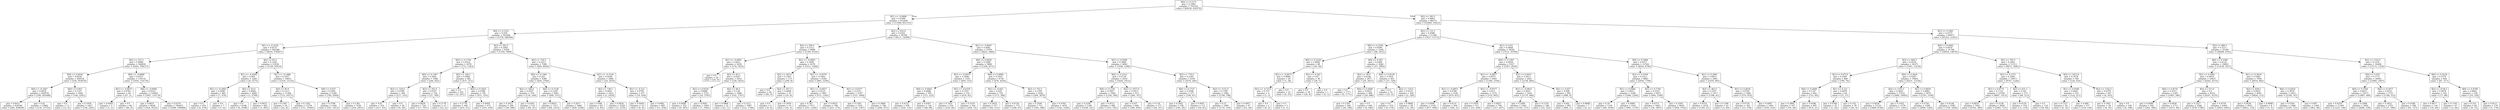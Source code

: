 digraph Tree {
node [shape=box] ;
0 [label="X[0] <= 0.2171\ngini = 0.1669\nsamples = 701016\nvalue = [64438, 636578]"] ;
1 [label="X[1] <= -0.0898\ngini = 0.0368\nsamples = 612644\nvalue = [11489, 601155]"] ;
0 -> 1 [labeldistance=2.5, labelangle=45, headlabel="True"] ;
2 [label="X[0] <= 0.1221\ngini = 0.018\nsamples = 591944\nvalue = [5378, 586566]"] ;
1 -> 2 ;
3 [label="X[1] <= -0.2254\ngini = 0.0137\nsamples = 582586\nvalue = [4019, 578567]"] ;
2 -> 3 ;
4 [label="X[2] <= 215.5\ngini = 0.0089\nsamples = 560650\nvalue = [2493, 558157]"] ;
3 -> 4 ;
5 [label="X[0] <= 0.0026\ngini = 0.0024\nsamples = 444518\nvalue = [539, 443979]"] ;
4 -> 5 ;
6 [label="X[0] <= -0.1647\ngini = 0.0018\nsamples = 442078\nvalue = [390, 441688]"] ;
5 -> 6 ;
7 [label="gini = 0.0012\nsamples = 429196\nvalue = [260, 428936]"] ;
6 -> 7 ;
8 [label="gini = 0.02\nsamples = 12882\nvalue = [130, 12752]"] ;
6 -> 8 ;
9 [label="X[0] <= 0.003\ngini = 0.1147\nsamples = 2440\nvalue = [149, 2291]"] ;
5 -> 9 ;
10 [label="gini = 0.0\nsamples = 13\nvalue = [13, 0]"] ;
9 -> 10 ;
11 [label="gini = 0.1058\nsamples = 2427\nvalue = [136, 2291]"] ;
9 -> 11 ;
12 [label="X[0] <= -0.8688\ngini = 0.0331\nsamples = 116132\nvalue = [1954, 114178]"] ;
4 -> 12 ;
13 [label="X[1] <= -0.9675\ngini = 0.0783\nsamples = 49\nvalue = [47, 2]"] ;
12 -> 13 ;
14 [label="gini = 0.4444\nsamples = 3\nvalue = [1, 2]"] ;
13 -> 14 ;
15 [label="gini = 0.0\nsamples = 46\nvalue = [46, 0]"] ;
13 -> 15 ;
16 [label="X[0] <= -0.6946\ngini = 0.0323\nsamples = 116083\nvalue = [1907, 114176]"] ;
12 -> 16 ;
17 [label="gini = 0.0831\nsamples = 9628\nvalue = [418, 9210]"] ;
16 -> 17 ;
18 [label="gini = 0.0276\nsamples = 106455\nvalue = [1489, 104966]"] ;
16 -> 18 ;
19 [label="X[2] <= 83.5\ngini = 0.1295\nsamples = 21936\nvalue = [1526, 20410]"] ;
3 -> 19 ;
20 [label="X[1] <= -0.2049\ngini = 0.003\nsamples = 5283\nvalue = [8, 5275]"] ;
19 -> 20 ;
21 [label="X[1] <= -0.2065\ngini = 0.0286\nsamples = 483\nvalue = [7, 476]"] ;
20 -> 21 ;
22 [label="gini = 0.0\nsamples = 476\nvalue = [0, 476]"] ;
21 -> 22 ;
23 [label="gini = 0.0\nsamples = 7\nvalue = [7, 0]"] ;
21 -> 23 ;
24 [label="X[2] <= 63.0\ngini = 0.0004\nsamples = 4800\nvalue = [1, 4799]"] ;
20 -> 24 ;
25 [label="gini = 0.0\nsamples = 4198\nvalue = [0, 4198]"] ;
24 -> 25 ;
26 [label="gini = 0.0033\nsamples = 602\nvalue = [1, 601]"] ;
24 -> 26 ;
27 [label="X[1] <= -0.1486\ngini = 0.1657\nsamples = 16653\nvalue = [1518, 15135]"] ;
19 -> 27 ;
28 [label="X[2] <= 85.0\ngini = 0.1213\nsamples = 11304\nvalue = [733, 10571]"] ;
27 -> 28 ;
29 [label="gini = 0.3367\nsamples = 28\nvalue = [22, 6]"] ;
28 -> 29 ;
30 [label="gini = 0.1182\nsamples = 11276\nvalue = [711, 10565]"] ;
28 -> 30 ;
31 [label="X[0] <= 0.037\ngini = 0.2504\nsamples = 5349\nvalue = [785, 4564]"] ;
27 -> 31 ;
32 [label="gini = 0.3796\nsamples = 2164\nvalue = [551, 1613]"] ;
31 -> 32 ;
33 [label="gini = 0.1361\nsamples = 3185\nvalue = [234, 2951]"] ;
31 -> 33 ;
34 [label="X[2] <= 363.5\ngini = 0.2483\nsamples = 9358\nvalue = [1359, 7999]"] ;
2 -> 34 ;
35 [label="X[0] <= 0.1744\ngini = 0.4514\nsamples = 2078\nvalue = [715, 1363]"] ;
34 -> 35 ;
36 [label="X[0] <= 0.1287\ngini = 0.3461\nsamples = 1096\nvalue = [244, 852]"] ;
35 -> 36 ;
37 [label="X[2] <= 334.0\ngini = 0.4789\nsamples = 360\nvalue = [217, 143]"] ;
36 -> 37 ;
38 [label="gini = 0.42\nsamples = 310\nvalue = [217, 93]"] ;
37 -> 38 ;
39 [label="gini = 0.0\nsamples = 50\nvalue = [0, 50]"] ;
37 -> 39 ;
40 [label="X[2] <= 355.5\ngini = 0.0707\nsamples = 736\nvalue = [27, 709]"] ;
36 -> 40 ;
41 [label="gini = 0.0459\nsamples = 724\nvalue = [17, 707]"] ;
40 -> 41 ;
42 [label="gini = 0.2778\nsamples = 12\nvalue = [10, 2]"] ;
40 -> 42 ;
43 [label="X[2] <= 164.5\ngini = 0.4992\nsamples = 982\nvalue = [471, 511]"] ;
35 -> 43 ;
44 [label="gini = 0.0\nsamples = 201\nvalue = [0, 201]"] ;
43 -> 44 ;
45 [label="X[0] <= 0.1825\ngini = 0.4788\nsamples = 781\nvalue = [471, 310]"] ;
43 -> 45 ;
46 [label="gini = 0.2778\nsamples = 306\nvalue = [255, 51]"] ;
45 -> 46 ;
47 [label="gini = 0.4959\nsamples = 475\nvalue = [216, 259]"] ;
45 -> 47 ;
48 [label="X[2] <= 718.5\ngini = 0.1613\nsamples = 7280\nvalue = [644, 6636]"] ;
34 -> 48 ;
49 [label="X[0] <= 0.1306\ngini = 0.243\nsamples = 4380\nvalue = [620, 3760]"] ;
48 -> 49 ;
50 [label="X[2] <= 546.0\ngini = 0.4507\nsamples = 379\nvalue = [130, 249]"] ;
49 -> 50 ;
51 [label="gini = 0.2612\nsamples = 246\nvalue = [38, 208]"] ;
50 -> 51 ;
52 [label="gini = 0.4265\nsamples = 133\nvalue = [92, 41]"] ;
50 -> 52 ;
53 [label="X[0] <= 0.1538\ngini = 0.2149\nsamples = 4001\nvalue = [490, 3511]"] ;
49 -> 53 ;
54 [label="gini = 0.0925\nsamples = 1317\nvalue = [64, 1253]"] ;
53 -> 54 ;
55 [label="gini = 0.2671\nsamples = 2684\nvalue = [426, 2258]"] ;
53 -> 55 ;
56 [label="X[1] <= -0.1224\ngini = 0.0164\nsamples = 2900\nvalue = [24, 2876]"] ;
48 -> 56 ;
57 [label="X[2] <= 738.5\ngini = 0.0041\nsamples = 2423\nvalue = [5, 2418]"] ;
56 -> 57 ;
58 [label="gini = 0.046\nsamples = 85\nvalue = [2, 83]"] ;
57 -> 58 ;
59 [label="gini = 0.0026\nsamples = 2338\nvalue = [3, 2335]"] ;
57 -> 59 ;
60 [label="X[1] <= -0.121\ngini = 0.0765\nsamples = 477\nvalue = [19, 458]"] ;
56 -> 60 ;
61 [label="gini = 0.4444\nsamples = 12\nvalue = [8, 4]"] ;
60 -> 61 ;
62 [label="gini = 0.0462\nsamples = 465\nvalue = [11, 454]"] ;
60 -> 62 ;
63 [label="X[2] <= 610.0\ngini = 0.4161\nsamples = 20700\nvalue = [6111, 14589]"] ;
1 -> 63 ;
64 [label="X[2] <= 209.5\ngini = 0.2112\nsamples = 9909\nvalue = [1189, 8720]"] ;
63 -> 64 ;
65 [label="X[1] <= -0.0891\ngini = 0.0612\nsamples = 5630\nvalue = [178, 5452]"] ;
64 -> 65 ;
66 [label="gini = 0.0\nsamples = 20\nvalue = [20, 0]"] ;
65 -> 66 ;
67 [label="X[2] <= 83.5\ngini = 0.0547\nsamples = 5610\nvalue = [158, 5452]"] ;
65 -> 67 ;
68 [label="X[1] <= 0.0529\ngini = 0.0086\nsamples = 3721\nvalue = [16, 3705]"] ;
67 -> 68 ;
69 [label="gini = 0.0498\nsamples = 352\nvalue = [9, 343]"] ;
68 -> 69 ;
70 [label="gini = 0.0041\nsamples = 3369\nvalue = [7, 3362]"] ;
68 -> 70 ;
71 [label="X[2] <= 84.5\ngini = 0.139\nsamples = 1889\nvalue = [142, 1747]"] ;
67 -> 71 ;
72 [label="gini = 0.0868\nsamples = 22\nvalue = [21, 1]"] ;
71 -> 72 ;
73 [label="gini = 0.1212\nsamples = 1867\nvalue = [121, 1746]"] ;
71 -> 73 ;
74 [label="X[1] <= -0.0893\ngini = 0.3609\nsamples = 4279\nvalue = [1011, 3268]"] ;
64 -> 74 ;
75 [label="X[2] <= 285.0\ngini = 0.1443\nsamples = 115\nvalue = [106, 9]"] ;
74 -> 75 ;
76 [label="gini = 0.0\nsamples = 90\nvalue = [90, 0]"] ;
75 -> 76 ;
77 [label="X[2] <= 457.5\ngini = 0.4608\nsamples = 25\nvalue = [16, 9]"] ;
75 -> 77 ;
78 [label="gini = 0.0\nsamples = 6\nvalue = [0, 6]"] ;
77 -> 78 ;
79 [label="gini = 0.2659\nsamples = 19\nvalue = [16, 3]"] ;
77 -> 79 ;
80 [label="X[1] <= -0.0379\ngini = 0.3402\nsamples = 4164\nvalue = [905, 3259]"] ;
74 -> 80 ;
81 [label="X[1] <= -0.0457\ngini = 0.4125\nsamples = 1967\nvalue = [572, 1395]"] ;
80 -> 81 ;
82 [label="gini = 0.347\nsamples = 1571\nvalue = [351, 1220]"] ;
81 -> 82 ;
83 [label="gini = 0.4933\nsamples = 396\nvalue = [221, 175]"] ;
81 -> 83 ;
84 [label="X[1] <= 0.0377\ngini = 0.2572\nsamples = 2197\nvalue = [333, 1864]"] ;
80 -> 84 ;
85 [label="gini = 0.1583\nsamples = 1431\nvalue = [124, 1307]"] ;
84 -> 85 ;
86 [label="gini = 0.3968\nsamples = 766\nvalue = [209, 557]"] ;
84 -> 86 ;
87 [label="X[1] <= -0.0047\ngini = 0.4961\nsamples = 10791\nvalue = [4922, 5869]"] ;
63 -> 87 ;
88 [label="X[0] <= 0.0659\ngini = 0.3489\nsamples = 5899\nvalue = [1328, 4571]"] ;
87 -> 88 ;
89 [label="X[1] <= -0.0433\ngini = 0.3946\nsamples = 1165\nvalue = [850, 315]"] ;
88 -> 89 ;
90 [label="X[0] <= 0.0443\ngini = 0.4686\nsamples = 595\nvalue = [372, 223]"] ;
89 -> 90 ;
91 [label="gini = 0.4152\nsamples = 459\nvalue = [324, 135]"] ;
90 -> 91 ;
92 [label="gini = 0.4567\nsamples = 136\nvalue = [48, 88]"] ;
90 -> 92 ;
93 [label="X[1] <= -0.0379\ngini = 0.2707\nsamples = 570\nvalue = [478, 92]"] ;
89 -> 93 ;
94 [label="gini = 0.1451\nsamples = 254\nvalue = [234, 20]"] ;
93 -> 94 ;
95 [label="gini = 0.3519\nsamples = 316\nvalue = [244, 72]"] ;
93 -> 95 ;
96 [label="X[0] <= 0.0984\ngini = 0.1816\nsamples = 4734\nvalue = [478, 4256]"] ;
88 -> 96 ;
97 [label="X[1] <= -0.043\ngini = 0.429\nsamples = 552\nvalue = [172, 380]"] ;
96 -> 97 ;
98 [label="gini = 0.2819\nsamples = 377\nvalue = [64, 313]"] ;
97 -> 98 ;
99 [label="gini = 0.4726\nsamples = 175\nvalue = [108, 67]"] ;
97 -> 99 ;
100 [label="X[2] <= 752.5\ngini = 0.1356\nsamples = 4182\nvalue = [306, 3876]"] ;
96 -> 100 ;
101 [label="gini = 0.3546\nsamples = 712\nvalue = [164, 548]"] ;
100 -> 101 ;
102 [label="gini = 0.0785\nsamples = 3470\nvalue = [142, 3328]"] ;
100 -> 102 ;
103 [label="X[1] <= 0.0596\ngini = 0.3899\nsamples = 4892\nvalue = [3594, 1298]"] ;
87 -> 103 ;
104 [label="X[0] <= 0.1512\ngini = 0.4734\nsamples = 2633\nvalue = [1620, 1013]"] ;
103 -> 104 ;
105 [label="X[0] <= 0.1191\ngini = 0.3007\nsamples = 1660\nvalue = [1354, 306]"] ;
104 -> 105 ;
106 [label="gini = 0.2104\nsamples = 1180\nvalue = [1039, 141]"] ;
105 -> 106 ;
107 [label="gini = 0.4512\nsamples = 480\nvalue = [315, 165]"] ;
105 -> 107 ;
108 [label="X[2] <= 1077.0\ngini = 0.3973\nsamples = 973\nvalue = [266, 707]"] ;
104 -> 108 ;
109 [label="gini = 0.457\nsamples = 696\nvalue = [246, 450]"] ;
108 -> 109 ;
110 [label="gini = 0.134\nsamples = 277\nvalue = [20, 257]"] ;
108 -> 110 ;
111 [label="X[2] <= 774.0\ngini = 0.2205\nsamples = 2259\nvalue = [1974, 285]"] ;
103 -> 111 ;
112 [label="X[0] <= 0.1727\ngini = 0.4309\nsamples = 277\nvalue = [190, 87]"] ;
111 -> 112 ;
113 [label="gini = 0.2642\nsamples = 166\nvalue = [140, 26]"] ;
112 -> 113 ;
114 [label="gini = 0.4951\nsamples = 111\nvalue = [50, 61]"] ;
112 -> 114 ;
115 [label="X[2] <= 1151.0\ngini = 0.1798\nsamples = 1982\nvalue = [1784, 198]"] ;
111 -> 115 ;
116 [label="gini = 0.15\nsamples = 1885\nvalue = [1731, 154]"] ;
115 -> 116 ;
117 [label="gini = 0.4957\nsamples = 97\nvalue = [53, 44]"] ;
115 -> 117 ;
118 [label="X[2] <= 393.5\ngini = 0.4803\nsamples = 88372\nvalue = [52949, 35423]"] ;
0 -> 118 [labeldistance=2.5, labelangle=-45, headlabel="False"] ;
119 [label="X[2] <= 131.5\ngini = 0.4588\nsamples = 21399\nvalue = [7627, 13772]"] ;
118 -> 119 ;
120 [label="X[0] <= 0.2544\ngini = 0.0599\nsamples = 3108\nvalue = [96, 3012]"] ;
119 -> 120 ;
121 [label="X[0] <= 0.2326\ngini = 0.4892\nsamples = 68\nvalue = [39, 29]"] ;
120 -> 121 ;
122 [label="X[1] <= -0.6673\ngini = 0.0666\nsamples = 29\nvalue = [1, 28]"] ;
121 -> 122 ;
123 [label="X[1] <= -0.7315\ngini = 0.375\nsamples = 4\nvalue = [1, 3]"] ;
122 -> 123 ;
124 [label="gini = 0.0\nsamples = 2\nvalue = [0, 2]"] ;
123 -> 124 ;
125 [label="gini = 0.5\nsamples = 2\nvalue = [1, 1]"] ;
123 -> 125 ;
126 [label="gini = 0.0\nsamples = 25\nvalue = [0, 25]"] ;
122 -> 126 ;
127 [label="X[1] <= 0.342\ngini = 0.05\nsamples = 39\nvalue = [38, 1]"] ;
121 -> 127 ;
128 [label="gini = 0.0\nsamples = 38\nvalue = [38, 0]"] ;
127 -> 128 ;
129 [label="gini = 0.0\nsamples = 1\nvalue = [0, 1]"] ;
127 -> 129 ;
130 [label="X[0] <= 0.583\ngini = 0.0368\nsamples = 3040\nvalue = [57, 2983]"] ;
120 -> 130 ;
131 [label="X[2] <= 58.0\ngini = 0.0148\nsamples = 2677\nvalue = [20, 2657]"] ;
130 -> 131 ;
132 [label="gini = 0.0\nsamples = 1771\nvalue = [0, 1771]"] ;
131 -> 132 ;
133 [label="X[0] <= 0.4499\ngini = 0.0432\nsamples = 906\nvalue = [20, 886]"] ;
131 -> 133 ;
134 [label="gini = 0.1391\nsamples = 266\nvalue = [20, 246]"] ;
133 -> 134 ;
135 [label="gini = 0.0\nsamples = 640\nvalue = [0, 640]"] ;
133 -> 135 ;
136 [label="X[0] <= 0.6129\ngini = 0.1831\nsamples = 363\nvalue = [37, 326]"] ;
130 -> 136 ;
137 [label="gini = 0.0\nsamples = 35\nvalue = [35, 0]"] ;
136 -> 137 ;
138 [label="X[2] <= 114.0\ngini = 0.0121\nsamples = 328\nvalue = [2, 326]"] ;
136 -> 138 ;
139 [label="gini = 0.0\nsamples = 270\nvalue = [0, 270]"] ;
138 -> 139 ;
140 [label="gini = 0.0666\nsamples = 58\nvalue = [2, 56]"] ;
138 -> 140 ;
141 [label="X[1] <= 0.03\ngini = 0.4844\nsamples = 18291\nvalue = [7531, 10760]"] ;
119 -> 141 ;
142 [label="X[0] <= 0.3387\ngini = 0.4638\nsamples = 5527\nvalue = [3507, 2020]"] ;
141 -> 142 ;
143 [label="X[1] <= -0.0857\ngini = 0.4975\nsamples = 2905\nvalue = [1349, 1556]"] ;
142 -> 143 ;
144 [label="X[1] <= -0.0953\ngini = 0.4798\nsamples = 1630\nvalue = [979, 651]"] ;
143 -> 144 ;
145 [label="gini = 0.4998\nsamples = 1326\nvalue = [677, 649]"] ;
144 -> 145 ;
146 [label="gini = 0.0131\nsamples = 304\nvalue = [302, 2]"] ;
144 -> 146 ;
147 [label="X[1] <= -0.0577\ngini = 0.412\nsamples = 1275\nvalue = [370, 905]"] ;
143 -> 147 ;
148 [label="gini = 0.1859\nsamples = 511\nvalue = [53, 458]"] ;
147 -> 148 ;
149 [label="gini = 0.4855\nsamples = 764\nvalue = [317, 447]"] ;
147 -> 149 ;
150 [label="X[1] <= 0.0031\ngini = 0.2913\nsamples = 2622\nvalue = [2158, 464]"] ;
142 -> 150 ;
151 [label="X[1] <= -0.0833\ngini = 0.4051\nsamples = 1630\nvalue = [1170, 460]"] ;
150 -> 151 ;
152 [label="gini = 0.1909\nsamples = 1282\nvalue = [1145, 137]"] ;
151 -> 152 ;
153 [label="gini = 0.1334\nsamples = 348\nvalue = [25, 323]"] ;
151 -> 153 ;
154 [label="X[1] <= 0.027\ngini = 0.008\nsamples = 992\nvalue = [988, 4]"] ;
150 -> 154 ;
155 [label="gini = 0.002\nsamples = 985\nvalue = [984, 1]"] ;
154 -> 155 ;
156 [label="gini = 0.4898\nsamples = 7\nvalue = [4, 3]"] ;
154 -> 156 ;
157 [label="X[0] <= 0.5466\ngini = 0.4317\nsamples = 12764\nvalue = [4024, 8740]"] ;
141 -> 157 ;
158 [label="X[1] <= 0.1059\ngini = 0.3313\nsamples = 9803\nvalue = [2054, 7749]"] ;
157 -> 158 ;
159 [label="X[1] <= 0.0484\ngini = 0.4431\nsamples = 3290\nvalue = [1090, 2200]"] ;
158 -> 159 ;
160 [label="gini = 0.16\nsamples = 1129\nvalue = [99, 1030]"] ;
159 -> 160 ;
161 [label="gini = 0.4966\nsamples = 2161\nvalue = [991, 1170]"] ;
159 -> 161 ;
162 [label="X[1] <= 0.1749\ngini = 0.2522\nsamples = 6513\nvalue = [964, 5549]"] ;
158 -> 162 ;
163 [label="gini = 0.0375\nsamples = 1883\nvalue = [36, 1847]"] ;
162 -> 163 ;
164 [label="gini = 0.3205\nsamples = 4630\nvalue = [928, 3702]"] ;
162 -> 164 ;
165 [label="X[1] <= 0.2861\ngini = 0.4453\nsamples = 2961\nvalue = [1970, 991]"] ;
157 -> 165 ;
166 [label="X[2] <= 362.5\ngini = 0.1037\nsamples = 1477\nvalue = [1396, 81]"] ;
165 -> 166 ;
167 [label="gini = 0.0555\nsamples = 1434\nvalue = [1393, 41]"] ;
166 -> 167 ;
168 [label="gini = 0.1298\nsamples = 43\nvalue = [3, 40]"] ;
166 -> 168 ;
169 [label="X[1] <= 0.4034\ngini = 0.4744\nsamples = 1484\nvalue = [574, 910]"] ;
165 -> 169 ;
170 [label="gini = 0.0734\nsamples = 393\nvalue = [15, 378]"] ;
169 -> 170 ;
171 [label="gini = 0.4997\nsamples = 1091\nvalue = [559, 532]"] ;
169 -> 171 ;
172 [label="X[1] <= 0.1681\ngini = 0.4375\nsamples = 66973\nvalue = [45322, 21651]"] ;
118 -> 172 ;
173 [label="X[0] <= 0.4092\ngini = 0.4979\nsamples = 31784\nvalue = [16914, 14870]"] ;
172 -> 173 ;
174 [label="X[2] <= 408.5\ngini = 0.4534\nsamples = 20271\nvalue = [7041, 13230]"] ;
173 -> 174 ;
175 [label="X[1] <= 0.0723\ngini = 0.1601\nsamples = 866\nvalue = [790, 76]"] ;
174 -> 175 ;
176 [label="X[0] <= 0.2609\ngini = 0.1147\nsamples = 802\nvalue = [753, 49]"] ;
175 -> 176 ;
177 [label="gini = 0.3864\nsamples = 107\nvalue = [79, 28]"] ;
176 -> 177 ;
178 [label="gini = 0.0586\nsamples = 695\nvalue = [674, 21]"] ;
176 -> 178 ;
179 [label="X[1] <= 0.121\ngini = 0.4878\nsamples = 64\nvalue = [37, 27]"] ;
175 -> 179 ;
180 [label="gini = 0.0768\nsamples = 25\nvalue = [1, 24]"] ;
179 -> 180 ;
181 [label="gini = 0.142\nsamples = 39\nvalue = [36, 3]"] ;
179 -> 181 ;
182 [label="X[0] <= 0.3424\ngini = 0.4367\nsamples = 19405\nvalue = [6251, 13154]"] ;
174 -> 182 ;
183 [label="X[2] <= 1103.5\ngini = 0.3825\nsamples = 13531\nvalue = [3486, 10045]"] ;
182 -> 183 ;
184 [label="gini = 0.4036\nsamples = 12153\nvalue = [3409, 8744]"] ;
183 -> 184 ;
185 [label="gini = 0.1055\nsamples = 1378\nvalue = [77, 1301]"] ;
183 -> 185 ;
186 [label="X[1] <= 0.0659\ngini = 0.4983\nsamples = 5874\nvalue = [2765, 3109]"] ;
182 -> 186 ;
187 [label="gini = 0.4758\nsamples = 3289\nvalue = [2006, 1283]"] ;
186 -> 187 ;
188 [label="gini = 0.4148\nsamples = 2585\nvalue = [759, 1826]"] ;
186 -> 188 ;
189 [label="X[2] <= 793.5\ngini = 0.2443\nsamples = 11513\nvalue = [9873, 1640]"] ;
173 -> 189 ;
190 [label="X[1] <= 0.1571\ngini = 0.1985\nsamples = 10973\nvalue = [9747, 1226]"] ;
189 -> 190 ;
191 [label="X[1] <= 0.0774\ngini = 0.1714\nsamples = 10700\nvalue = [9687, 1013]"] ;
190 -> 191 ;
192 [label="gini = 0.0816\nsamples = 7042\nvalue = [6742, 300]"] ;
191 -> 192 ;
193 [label="gini = 0.3138\nsamples = 3658\nvalue = [2945, 713]"] ;
191 -> 193 ;
194 [label="X[2] <= 631.5\ngini = 0.343\nsamples = 273\nvalue = [60, 213]"] ;
190 -> 194 ;
195 [label="gini = 0.0129\nsamples = 154\nvalue = [1, 153]"] ;
194 -> 195 ;
196 [label="gini = 0.5\nsamples = 119\nvalue = [59, 60]"] ;
194 -> 196 ;
197 [label="X[2] <= 1013.0\ngini = 0.3578\nsamples = 540\nvalue = [126, 414]"] ;
189 -> 197 ;
198 [label="X[1] <= 0.0506\ngini = 0.4643\nsamples = 333\nvalue = [122, 211]"] ;
197 -> 198 ;
199 [label="gini = 0.1327\nsamples = 56\nvalue = [4, 52]"] ;
198 -> 199 ;
200 [label="gini = 0.489\nsamples = 277\nvalue = [118, 159]"] ;
198 -> 200 ;
201 [label="X[2] <= 1142.5\ngini = 0.0379\nsamples = 207\nvalue = [4, 203]"] ;
197 -> 201 ;
202 [label="gini = 0.1841\nsamples = 39\nvalue = [4, 35]"] ;
201 -> 202 ;
203 [label="gini = 0.0\nsamples = 168\nvalue = [0, 168]"] ;
201 -> 203 ;
204 [label="X[2] <= 880.5\ngini = 0.3111\nsamples = 35189\nvalue = [28408, 6781]"] ;
172 -> 204 ;
205 [label="X[0] <= 0.5389\ngini = 0.4134\nsamples = 18693\nvalue = [13236, 5457]"] ;
204 -> 205 ;
206 [label="X[1] <= 0.1891\ngini = 0.4879\nsamples = 10837\nvalue = [6262, 4575]"] ;
205 -> 206 ;
207 [label="X[0] <= 0.4574\ngini = 0.2515\nsamples = 2305\nvalue = [1965, 340]"] ;
206 -> 207 ;
208 [label="gini = 0.4999\nsamples = 592\nvalue = [292, 300]"] ;
207 -> 208 ;
209 [label="gini = 0.0456\nsamples = 1713\nvalue = [1673, 40]"] ;
207 -> 209 ;
210 [label="X[2] <= 517.0\ngini = 0.5\nsamples = 8532\nvalue = [4297, 4235]"] ;
206 -> 210 ;
211 [label="gini = 0.3327\nsamples = 2268\nvalue = [478, 1790]"] ;
210 -> 211 ;
212 [label="gini = 0.4759\nsamples = 6264\nvalue = [3819, 2445]"] ;
210 -> 212 ;
213 [label="X[1] <= 0.3018\ngini = 0.1993\nsamples = 7856\nvalue = [6974, 882]"] ;
205 -> 213 ;
214 [label="X[2] <= 839.5\ngini = 0.0455\nsamples = 4941\nvalue = [4826, 115]"] ;
213 -> 214 ;
215 [label="gini = 0.0436\nsamples = 4933\nvalue = [4823, 110]"] ;
214 -> 215 ;
216 [label="gini = 0.4688\nsamples = 8\nvalue = [3, 5]"] ;
214 -> 216 ;
217 [label="X[0] <= 0.6554\ngini = 0.3878\nsamples = 2915\nvalue = [2148, 767]"] ;
213 -> 217 ;
218 [label="gini = 0.4704\nsamples = 1906\nvalue = [1185, 721]"] ;
217 -> 218 ;
219 [label="gini = 0.087\nsamples = 1009\nvalue = [963, 46]"] ;
217 -> 219 ;
220 [label="X[2] <= 1310.5\ngini = 0.1476\nsamples = 16496\nvalue = [15172, 1324]"] ;
204 -> 220 ;
221 [label="X[0] <= 0.455\ngini = 0.1173\nsamples = 16092\nvalue = [15085, 1007]"] ;
220 -> 221 ;
222 [label="X[0] <= 0.3764\ngini = 0.0651\nsamples = 14371\nvalue = [13887, 484]"] ;
221 -> 222 ;
223 [label="gini = 0.0254\nsamples = 11369\nvalue = [11223, 146]"] ;
222 -> 223 ;
224 [label="gini = 0.1998\nsamples = 3002\nvalue = [2664, 338]"] ;
222 -> 224 ;
225 [label="X[0] <= 0.5477\ngini = 0.4231\nsamples = 1721\nvalue = [1198, 523]"] ;
221 -> 225 ;
226 [label="gini = 0.3832\nsamples = 1533\nvalue = [1137, 396]"] ;
225 -> 226 ;
227 [label="gini = 0.4384\nsamples = 188\nvalue = [61, 127]"] ;
225 -> 227 ;
228 [label="X[0] <= 0.4218\ngini = 0.3379\nsamples = 404\nvalue = [87, 317]"] ;
220 -> 228 ;
229 [label="X[2] <= 2158.5\ngini = 0.4978\nsamples = 165\nvalue = [77, 88]"] ;
228 -> 229 ;
230 [label="gini = 0.4677\nsamples = 118\nvalue = [74, 44]"] ;
229 -> 230 ;
231 [label="gini = 0.1195\nsamples = 47\nvalue = [3, 44]"] ;
229 -> 231 ;
232 [label="X[0] <= 0.4706\ngini = 0.0802\nsamples = 239\nvalue = [10, 229]"] ;
228 -> 232 ;
233 [label="gini = 0.255\nsamples = 60\nvalue = [9, 51]"] ;
232 -> 233 ;
234 [label="gini = 0.0111\nsamples = 179\nvalue = [1, 178]"] ;
232 -> 234 ;
}